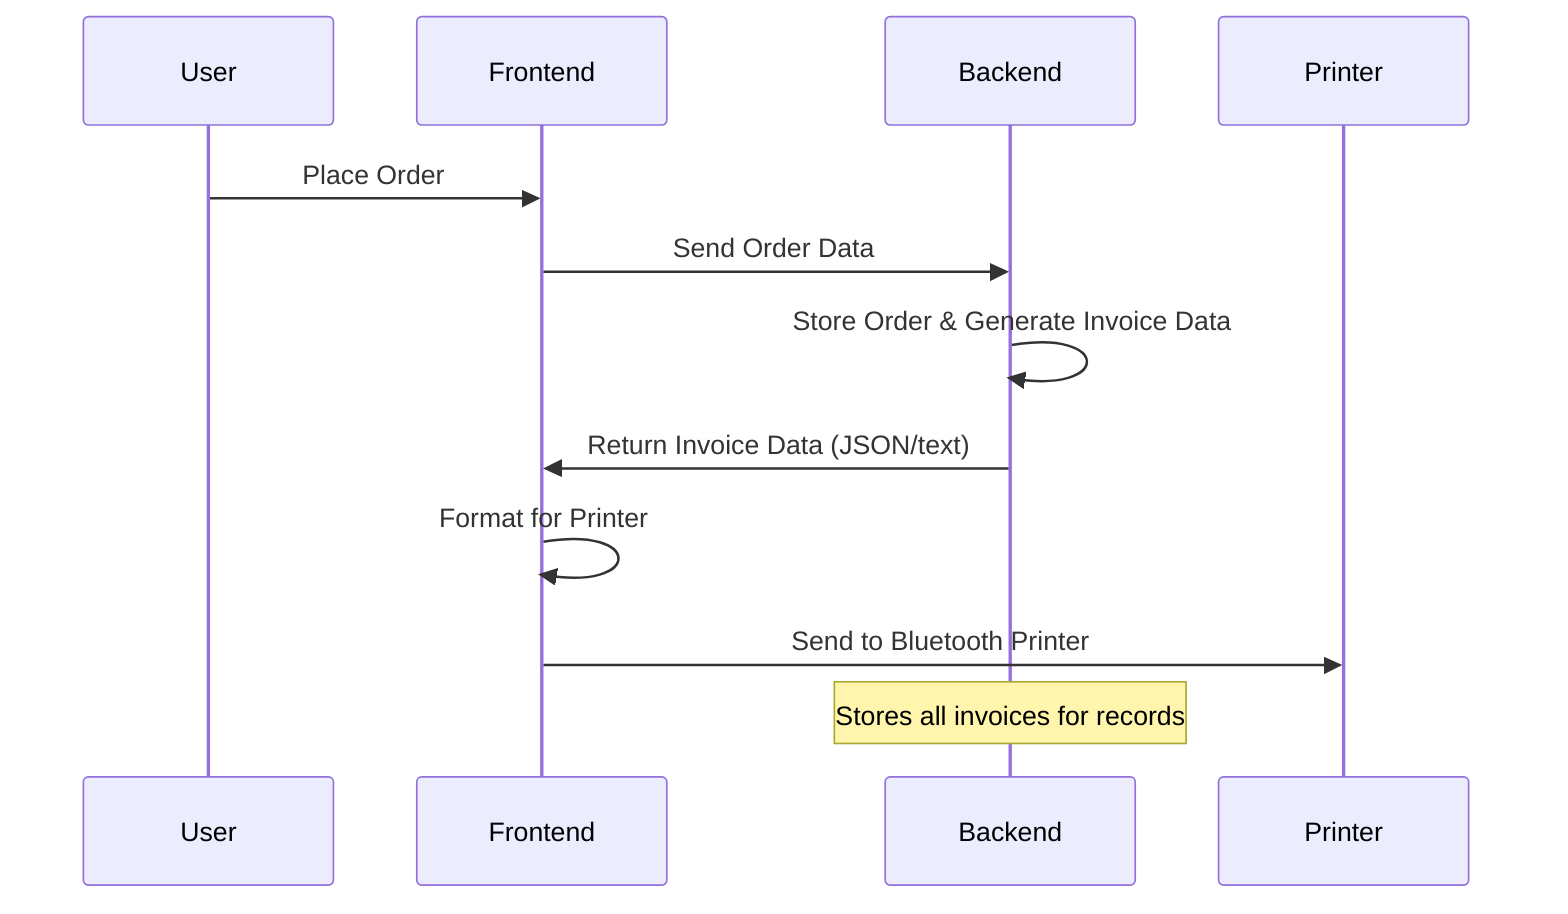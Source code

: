 sequenceDiagram
    participant User
    participant Frontend
    participant Backend
    participant Printer

    User->>Frontend: Place Order
    Frontend->>Backend: Send Order Data
    Backend->>Backend: Store Order & Generate Invoice Data
    Backend->>Frontend: Return Invoice Data (JSON/text)
    Frontend->>Frontend: Format for Printer
    Frontend->>Printer: Send to Bluetooth Printer
    Note over Backend: Stores all invoices for records